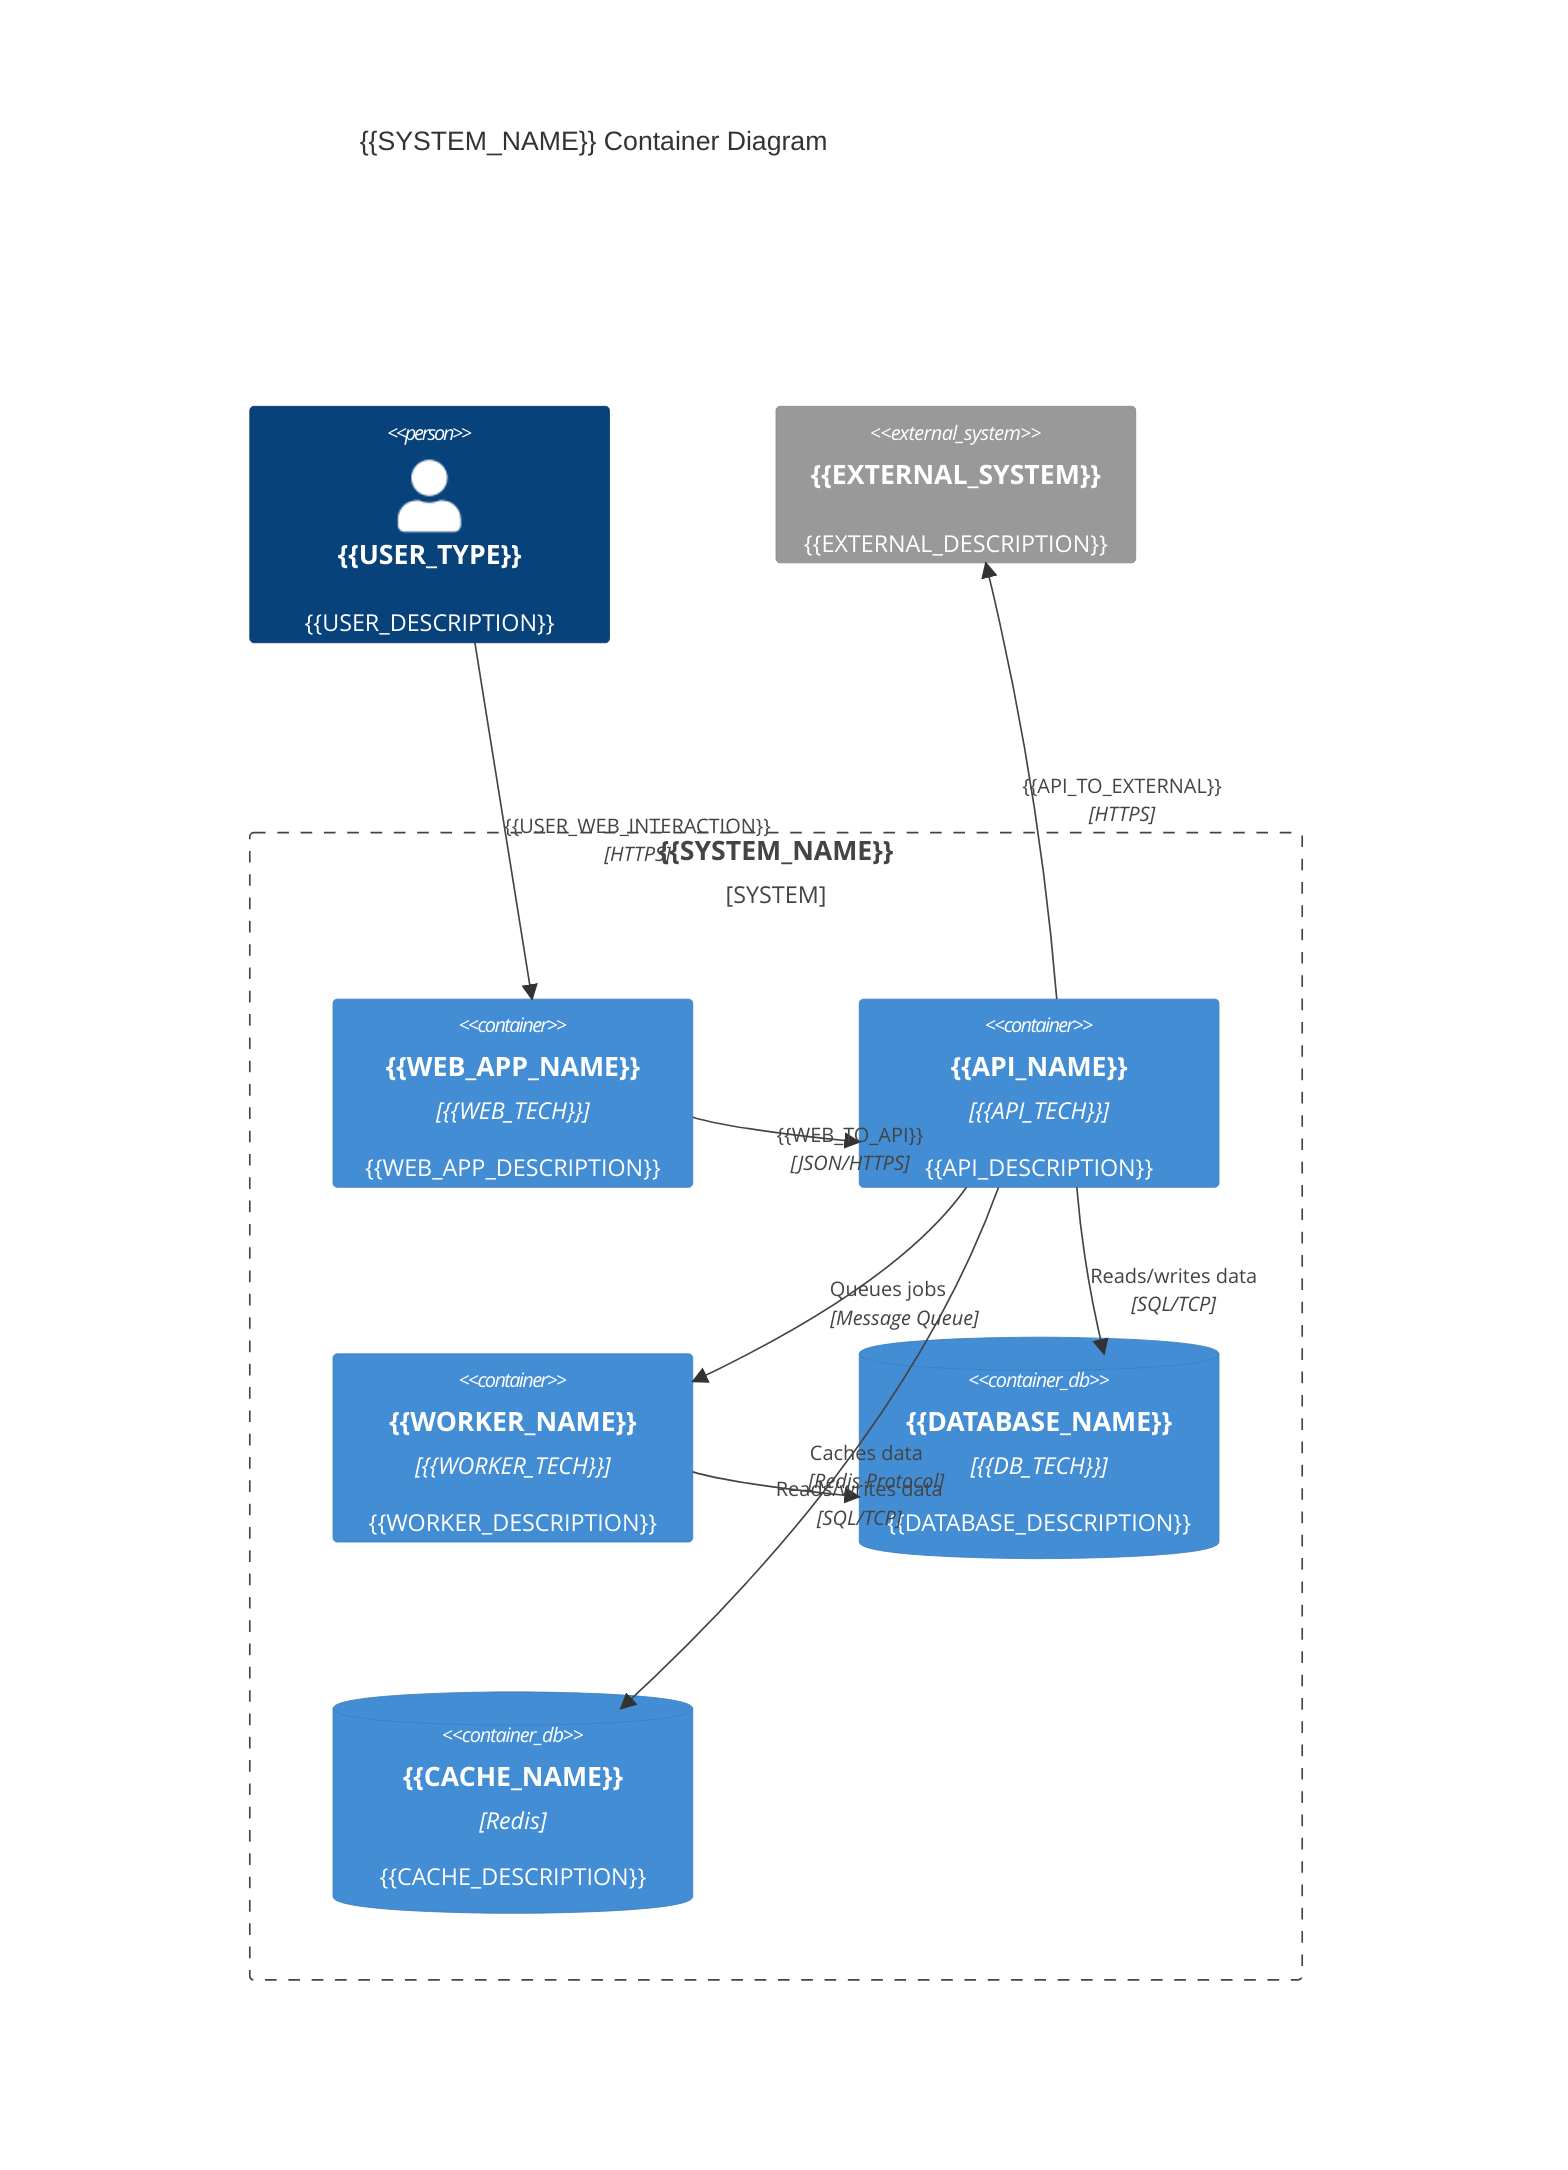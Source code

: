 C4Container
  title {{SYSTEM_NAME}} Container Diagram

  Person(user, "{{USER_TYPE}}", "{{USER_DESCRIPTION}}")

  System_Boundary(boundary, "{{SYSTEM_NAME}}") {
    Container(webapp, "{{WEB_APP_NAME}}", "{{WEB_TECH}}", "{{WEB_APP_DESCRIPTION}}")
    Container(api, "{{API_NAME}}", "{{API_TECH}}", "{{API_DESCRIPTION}}")
    Container(worker, "{{WORKER_NAME}}", "{{WORKER_TECH}}", "{{WORKER_DESCRIPTION}}")
    ContainerDb(db, "{{DATABASE_NAME}}", "{{DB_TECH}}", "{{DATABASE_DESCRIPTION}}")
    ContainerDb(cache, "{{CACHE_NAME}}", "Redis", "{{CACHE_DESCRIPTION}}")
  }

  System_Ext(external, "{{EXTERNAL_SYSTEM}}", "{{EXTERNAL_DESCRIPTION}}")

  %% User interactions
  Rel(user, webapp, "{{USER_WEB_INTERACTION}}", "HTTPS")

  %% Internal relationships
  Rel(webapp, api, "{{WEB_TO_API}}", "JSON/HTTPS")
  Rel(api, db, "Reads/writes data", "SQL/TCP")
  Rel(api, cache, "Caches data", "Redis Protocol")
  Rel(api, worker, "Queues jobs", "Message Queue")
  Rel(worker, db, "Reads/writes data", "SQL/TCP")

  %% External integrations
  Rel(api, external, "{{API_TO_EXTERNAL}}", "HTTPS")

%% Template Variables:
%% {{SYSTEM_NAME}} - Name of your system
%% {{USER_TYPE}} - Type of user
%% {{USER_DESCRIPTION}} - User description
%% {{WEB_APP_NAME}} - Frontend application name
%% {{WEB_TECH}} - Frontend tech stack (e.g., "React, TypeScript")
%% {{WEB_APP_DESCRIPTION}} - What the frontend does
%% {{API_NAME}} - Backend API name
%% {{API_TECH}} - Backend tech stack (e.g., "Node.js, Express")
%% {{API_DESCRIPTION}} - What the API does
%% {{WORKER_NAME}} - Background worker name
%% {{WORKER_TECH}} - Worker tech (e.g., "Node.js, Bull")
%% {{WORKER_DESCRIPTION}} - What worker processes
%% {{DATABASE_NAME}} - Database name
%% {{DB_TECH}} - Database technology (e.g., "PostgreSQL", "MongoDB")
%% {{DATABASE_DESCRIPTION}} - What data is stored
%% {{CACHE_NAME}} - Cache name
%% {{CACHE_DESCRIPTION}} - What is cached
%% {{EXTERNAL_SYSTEM}} - External system name
%% {{EXTERNAL_DESCRIPTION}} - External system description